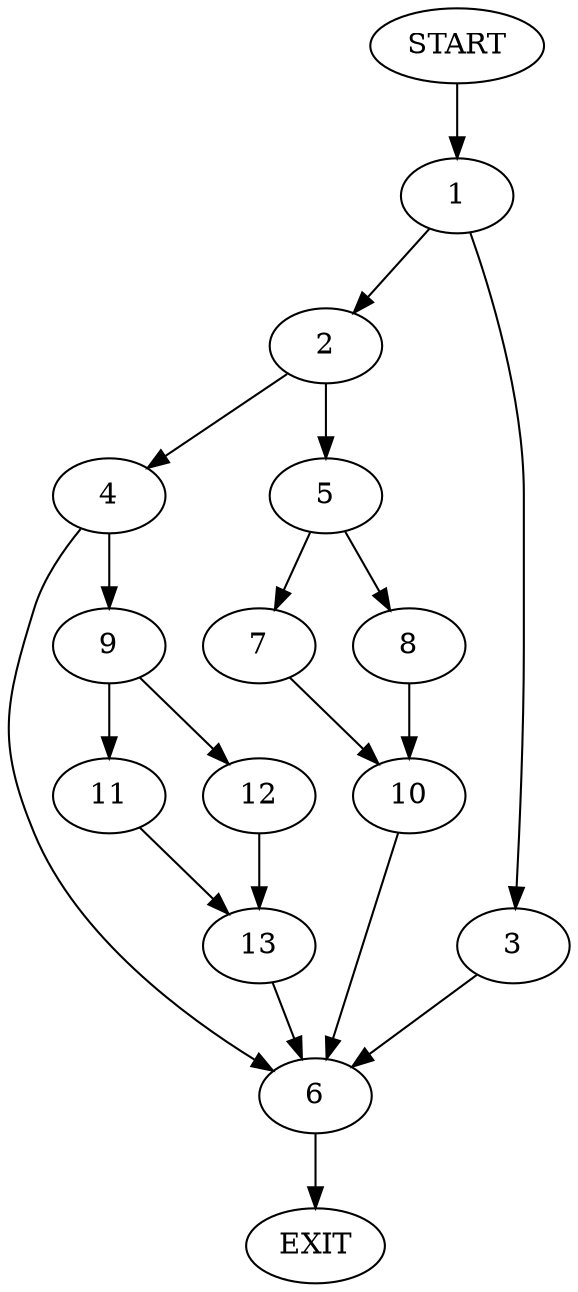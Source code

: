 digraph {
0 [label="START"]
14 [label="EXIT"]
0 -> 1
1 -> 2
1 -> 3
2 -> 4
2 -> 5
3 -> 6
6 -> 14
5 -> 7
5 -> 8
4 -> 6
4 -> 9
8 -> 10
7 -> 10
10 -> 6
9 -> 11
9 -> 12
12 -> 13
11 -> 13
13 -> 6
}
